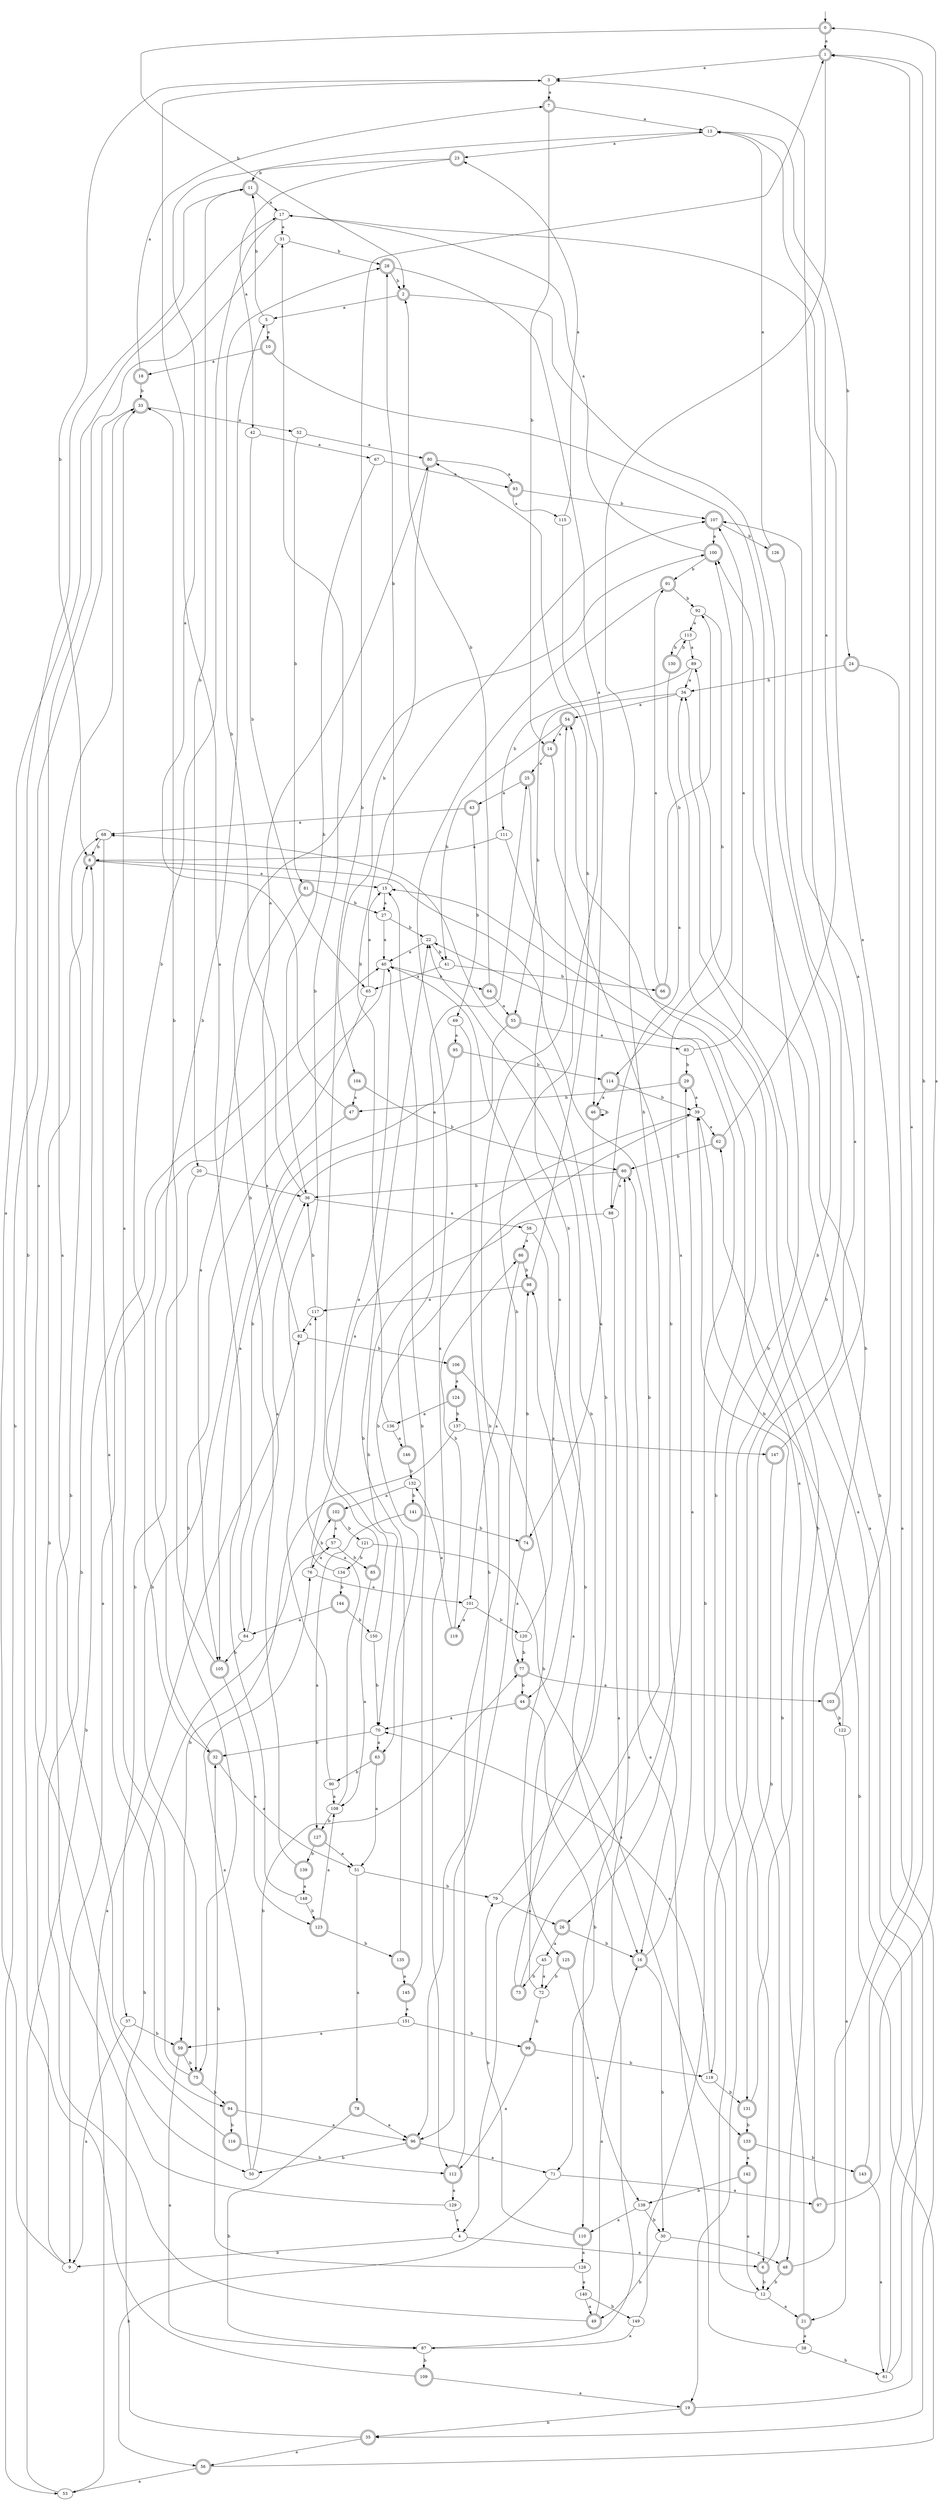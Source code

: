 digraph RandomDFA {
  __start0 [label="", shape=none];
  __start0 -> 0 [label=""];
  0 [shape=circle] [shape=doublecircle]
  0 -> 1 [label="a"]
  0 -> 2 [label="b"]
  1 [shape=doublecircle]
  1 -> 3 [label="a"]
  1 -> 4 [label="b"]
  2 [shape=doublecircle]
  2 -> 5 [label="a"]
  2 -> 6 [label="b"]
  3
  3 -> 7 [label="a"]
  3 -> 8 [label="b"]
  4
  4 -> 6 [label="a"]
  4 -> 9 [label="b"]
  5
  5 -> 10 [label="a"]
  5 -> 11 [label="b"]
  6 [shape=doublecircle]
  6 -> 3 [label="a"]
  6 -> 12 [label="b"]
  7 [shape=doublecircle]
  7 -> 13 [label="a"]
  7 -> 14 [label="b"]
  8 [shape=doublecircle]
  8 -> 15 [label="a"]
  8 -> 16 [label="b"]
  9
  9 -> 17 [label="a"]
  9 -> 8 [label="b"]
  10 [shape=doublecircle]
  10 -> 18 [label="a"]
  10 -> 19 [label="b"]
  11 [shape=doublecircle]
  11 -> 17 [label="a"]
  11 -> 20 [label="b"]
  12
  12 -> 21 [label="a"]
  12 -> 22 [label="b"]
  13
  13 -> 23 [label="a"]
  13 -> 24 [label="b"]
  14 [shape=doublecircle]
  14 -> 25 [label="a"]
  14 -> 26 [label="b"]
  15
  15 -> 27 [label="a"]
  15 -> 28 [label="b"]
  16 [shape=doublecircle]
  16 -> 29 [label="a"]
  16 -> 30 [label="b"]
  17
  17 -> 31 [label="a"]
  17 -> 32 [label="b"]
  18 [shape=doublecircle]
  18 -> 7 [label="a"]
  18 -> 33 [label="b"]
  19 [shape=doublecircle]
  19 -> 34 [label="a"]
  19 -> 35 [label="b"]
  20
  20 -> 36 [label="a"]
  20 -> 37 [label="b"]
  21 [shape=doublecircle]
  21 -> 38 [label="a"]
  21 -> 39 [label="b"]
  22
  22 -> 40 [label="a"]
  22 -> 41 [label="b"]
  23 [shape=doublecircle]
  23 -> 42 [label="a"]
  23 -> 11 [label="b"]
  24 [shape=doublecircle]
  24 -> 35 [label="a"]
  24 -> 34 [label="b"]
  25 [shape=doublecircle]
  25 -> 43 [label="a"]
  25 -> 44 [label="b"]
  26 [shape=doublecircle]
  26 -> 45 [label="a"]
  26 -> 16 [label="b"]
  27
  27 -> 40 [label="a"]
  27 -> 22 [label="b"]
  28 [shape=doublecircle]
  28 -> 46 [label="a"]
  28 -> 2 [label="b"]
  29 [shape=doublecircle]
  29 -> 39 [label="a"]
  29 -> 47 [label="b"]
  30
  30 -> 48 [label="a"]
  30 -> 49 [label="b"]
  31
  31 -> 50 [label="a"]
  31 -> 28 [label="b"]
  32 [shape=doublecircle]
  32 -> 51 [label="a"]
  32 -> 5 [label="b"]
  33 [shape=doublecircle]
  33 -> 52 [label="a"]
  33 -> 53 [label="b"]
  34
  34 -> 54 [label="a"]
  34 -> 55 [label="b"]
  35 [shape=doublecircle]
  35 -> 56 [label="a"]
  35 -> 57 [label="b"]
  36
  36 -> 58 [label="a"]
  36 -> 28 [label="b"]
  37
  37 -> 9 [label="a"]
  37 -> 59 [label="b"]
  38
  38 -> 60 [label="a"]
  38 -> 61 [label="b"]
  39
  39 -> 62 [label="a"]
  39 -> 63 [label="b"]
  40
  40 -> 9 [label="a"]
  40 -> 64 [label="b"]
  41
  41 -> 65 [label="a"]
  41 -> 66 [label="b"]
  42
  42 -> 67 [label="a"]
  42 -> 65 [label="b"]
  43 [shape=doublecircle]
  43 -> 68 [label="a"]
  43 -> 69 [label="b"]
  44 [shape=doublecircle]
  44 -> 70 [label="a"]
  44 -> 71 [label="b"]
  45
  45 -> 72 [label="a"]
  45 -> 73 [label="b"]
  46 [shape=doublecircle]
  46 -> 74 [label="a"]
  46 -> 46 [label="b"]
  47 [shape=doublecircle]
  47 -> 13 [label="a"]
  47 -> 75 [label="b"]
  48 [shape=doublecircle]
  48 -> 1 [label="a"]
  48 -> 12 [label="b"]
  49 [shape=doublecircle]
  49 -> 16 [label="a"]
  49 -> 8 [label="b"]
  50
  50 -> 76 [label="a"]
  50 -> 77 [label="b"]
  51
  51 -> 78 [label="a"]
  51 -> 79 [label="b"]
  52
  52 -> 80 [label="a"]
  52 -> 81 [label="b"]
  53
  53 -> 82 [label="a"]
  53 -> 40 [label="b"]
  54 [shape=doublecircle]
  54 -> 14 [label="a"]
  54 -> 41 [label="b"]
  55 [shape=doublecircle]
  55 -> 83 [label="a"]
  55 -> 84 [label="b"]
  56 [shape=doublecircle]
  56 -> 53 [label="a"]
  56 -> 62 [label="b"]
  57
  57 -> 76 [label="a"]
  57 -> 85 [label="b"]
  58
  58 -> 86 [label="a"]
  58 -> 16 [label="b"]
  59 [shape=doublecircle]
  59 -> 87 [label="a"]
  59 -> 75 [label="b"]
  60 [shape=doublecircle]
  60 -> 88 [label="a"]
  60 -> 36 [label="b"]
  61
  61 -> 34 [label="a"]
  61 -> 89 [label="b"]
  62 [shape=doublecircle]
  62 -> 13 [label="a"]
  62 -> 60 [label="b"]
  63 [shape=doublecircle]
  63 -> 51 [label="a"]
  63 -> 90 [label="b"]
  64 [shape=doublecircle]
  64 -> 55 [label="a"]
  64 -> 2 [label="b"]
  65
  65 -> 15 [label="a"]
  65 -> 75 [label="b"]
  66 [shape=doublecircle]
  66 -> 91 [label="a"]
  66 -> 92 [label="b"]
  67
  67 -> 93 [label="a"]
  67 -> 36 [label="b"]
  68
  68 -> 94 [label="a"]
  68 -> 8 [label="b"]
  69
  69 -> 95 [label="a"]
  69 -> 96 [label="b"]
  70
  70 -> 63 [label="a"]
  70 -> 32 [label="b"]
  71
  71 -> 97 [label="a"]
  71 -> 56 [label="b"]
  72
  72 -> 98 [label="a"]
  72 -> 99 [label="b"]
  73 [shape=doublecircle]
  73 -> 100 [label="a"]
  73 -> 68 [label="b"]
  74 [shape=doublecircle]
  74 -> 77 [label="a"]
  74 -> 98 [label="b"]
  75 [shape=doublecircle]
  75 -> 33 [label="a"]
  75 -> 94 [label="b"]
  76
  76 -> 101 [label="a"]
  76 -> 102 [label="b"]
  77 [shape=doublecircle]
  77 -> 103 [label="a"]
  77 -> 44 [label="b"]
  78 [shape=doublecircle]
  78 -> 96 [label="a"]
  78 -> 87 [label="b"]
  79
  79 -> 26 [label="a"]
  79 -> 22 [label="b"]
  80 [shape=doublecircle]
  80 -> 93 [label="a"]
  80 -> 104 [label="b"]
  81 [shape=doublecircle]
  81 -> 105 [label="a"]
  81 -> 27 [label="b"]
  82
  82 -> 80 [label="a"]
  82 -> 106 [label="b"]
  83
  83 -> 107 [label="a"]
  83 -> 29 [label="b"]
  84
  84 -> 36 [label="a"]
  84 -> 105 [label="b"]
  85 [shape=doublecircle]
  85 -> 108 [label="a"]
  85 -> 1 [label="b"]
  86 [shape=doublecircle]
  86 -> 101 [label="a"]
  86 -> 98 [label="b"]
  87
  87 -> 60 [label="a"]
  87 -> 109 [label="b"]
  88
  88 -> 110 [label="a"]
  88 -> 70 [label="b"]
  89
  89 -> 34 [label="a"]
  89 -> 111 [label="b"]
  90
  90 -> 108 [label="a"]
  90 -> 31 [label="b"]
  91 [shape=doublecircle]
  91 -> 112 [label="a"]
  91 -> 92 [label="b"]
  92
  92 -> 113 [label="a"]
  92 -> 114 [label="b"]
  93 [shape=doublecircle]
  93 -> 115 [label="a"]
  93 -> 107 [label="b"]
  94 [shape=doublecircle]
  94 -> 96 [label="a"]
  94 -> 116 [label="b"]
  95 [shape=doublecircle]
  95 -> 105 [label="a"]
  95 -> 114 [label="b"]
  96 [shape=doublecircle]
  96 -> 71 [label="a"]
  96 -> 50 [label="b"]
  97 [shape=doublecircle]
  97 -> 0 [label="a"]
  97 -> 100 [label="b"]
  98 [shape=doublecircle]
  98 -> 117 [label="a"]
  98 -> 80 [label="b"]
  99 [shape=doublecircle]
  99 -> 112 [label="a"]
  99 -> 118 [label="b"]
  100 [shape=doublecircle]
  100 -> 17 [label="a"]
  100 -> 91 [label="b"]
  101
  101 -> 119 [label="a"]
  101 -> 120 [label="b"]
  102 [shape=doublecircle]
  102 -> 57 [label="a"]
  102 -> 121 [label="b"]
  103 [shape=doublecircle]
  103 -> 17 [label="a"]
  103 -> 122 [label="b"]
  104 [shape=doublecircle]
  104 -> 47 [label="a"]
  104 -> 60 [label="b"]
  105 [shape=doublecircle]
  105 -> 123 [label="a"]
  105 -> 33 [label="b"]
  106 [shape=doublecircle]
  106 -> 124 [label="a"]
  106 -> 125 [label="b"]
  107 [shape=doublecircle]
  107 -> 100 [label="a"]
  107 -> 126 [label="b"]
  108
  108 -> 117 [label="a"]
  108 -> 127 [label="b"]
  109 [shape=doublecircle]
  109 -> 19 [label="a"]
  109 -> 11 [label="b"]
  110 [shape=doublecircle]
  110 -> 128 [label="a"]
  110 -> 79 [label="b"]
  111
  111 -> 8 [label="a"]
  111 -> 48 [label="b"]
  112 [shape=doublecircle]
  112 -> 129 [label="a"]
  112 -> 54 [label="b"]
  113
  113 -> 89 [label="a"]
  113 -> 130 [label="b"]
  114 [shape=doublecircle]
  114 -> 46 [label="a"]
  114 -> 39 [label="b"]
  115
  115 -> 23 [label="a"]
  115 -> 96 [label="b"]
  116 [shape=doublecircle]
  116 -> 33 [label="a"]
  116 -> 112 [label="b"]
  117
  117 -> 82 [label="a"]
  117 -> 36 [label="b"]
  118
  118 -> 70 [label="a"]
  118 -> 131 [label="b"]
  119 [shape=doublecircle]
  119 -> 132 [label="a"]
  119 -> 86 [label="b"]
  120
  120 -> 40 [label="a"]
  120 -> 77 [label="b"]
  121
  121 -> 133 [label="a"]
  121 -> 134 [label="b"]
  122
  122 -> 21 [label="a"]
  122 -> 39 [label="b"]
  123 [shape=doublecircle]
  123 -> 108 [label="a"]
  123 -> 135 [label="b"]
  124 [shape=doublecircle]
  124 -> 136 [label="a"]
  124 -> 137 [label="b"]
  125 [shape=doublecircle]
  125 -> 138 [label="a"]
  125 -> 72 [label="b"]
  126 [shape=doublecircle]
  126 -> 13 [label="a"]
  126 -> 118 [label="b"]
  127 [shape=doublecircle]
  127 -> 51 [label="a"]
  127 -> 139 [label="b"]
  128
  128 -> 140 [label="a"]
  128 -> 32 [label="b"]
  129
  129 -> 4 [label="a"]
  129 -> 68 [label="b"]
  130 [shape=doublecircle]
  130 -> 88 [label="a"]
  130 -> 113 [label="b"]
  131 [shape=doublecircle]
  131 -> 15 [label="a"]
  131 -> 133 [label="b"]
  132
  132 -> 102 [label="a"]
  132 -> 141 [label="b"]
  133 [shape=doublecircle]
  133 -> 142 [label="a"]
  133 -> 143 [label="b"]
  134
  134 -> 39 [label="a"]
  134 -> 144 [label="b"]
  135 [shape=doublecircle]
  135 -> 145 [label="a"]
  135 -> 22 [label="b"]
  136
  136 -> 146 [label="a"]
  136 -> 107 [label="b"]
  137
  137 -> 147 [label="a"]
  137 -> 59 [label="b"]
  138
  138 -> 110 [label="a"]
  138 -> 30 [label="b"]
  139 [shape=doublecircle]
  139 -> 148 [label="a"]
  139 -> 100 [label="b"]
  140
  140 -> 49 [label="a"]
  140 -> 149 [label="b"]
  141 [shape=doublecircle]
  141 -> 127 [label="a"]
  141 -> 74 [label="b"]
  142 [shape=doublecircle]
  142 -> 12 [label="a"]
  142 -> 138 [label="b"]
  143 [shape=doublecircle]
  143 -> 61 [label="a"]
  143 -> 1 [label="b"]
  144 [shape=doublecircle]
  144 -> 84 [label="a"]
  144 -> 150 [label="b"]
  145 [shape=doublecircle]
  145 -> 151 [label="a"]
  145 -> 15 [label="b"]
  146 [shape=doublecircle]
  146 -> 25 [label="a"]
  146 -> 132 [label="b"]
  147 [shape=doublecircle]
  147 -> 107 [label="a"]
  147 -> 131 [label="b"]
  148
  148 -> 3 [label="a"]
  148 -> 123 [label="b"]
  149
  149 -> 87 [label="a"]
  149 -> 54 [label="b"]
  150
  150 -> 40 [label="a"]
  150 -> 70 [label="b"]
  151
  151 -> 59 [label="a"]
  151 -> 99 [label="b"]
}
